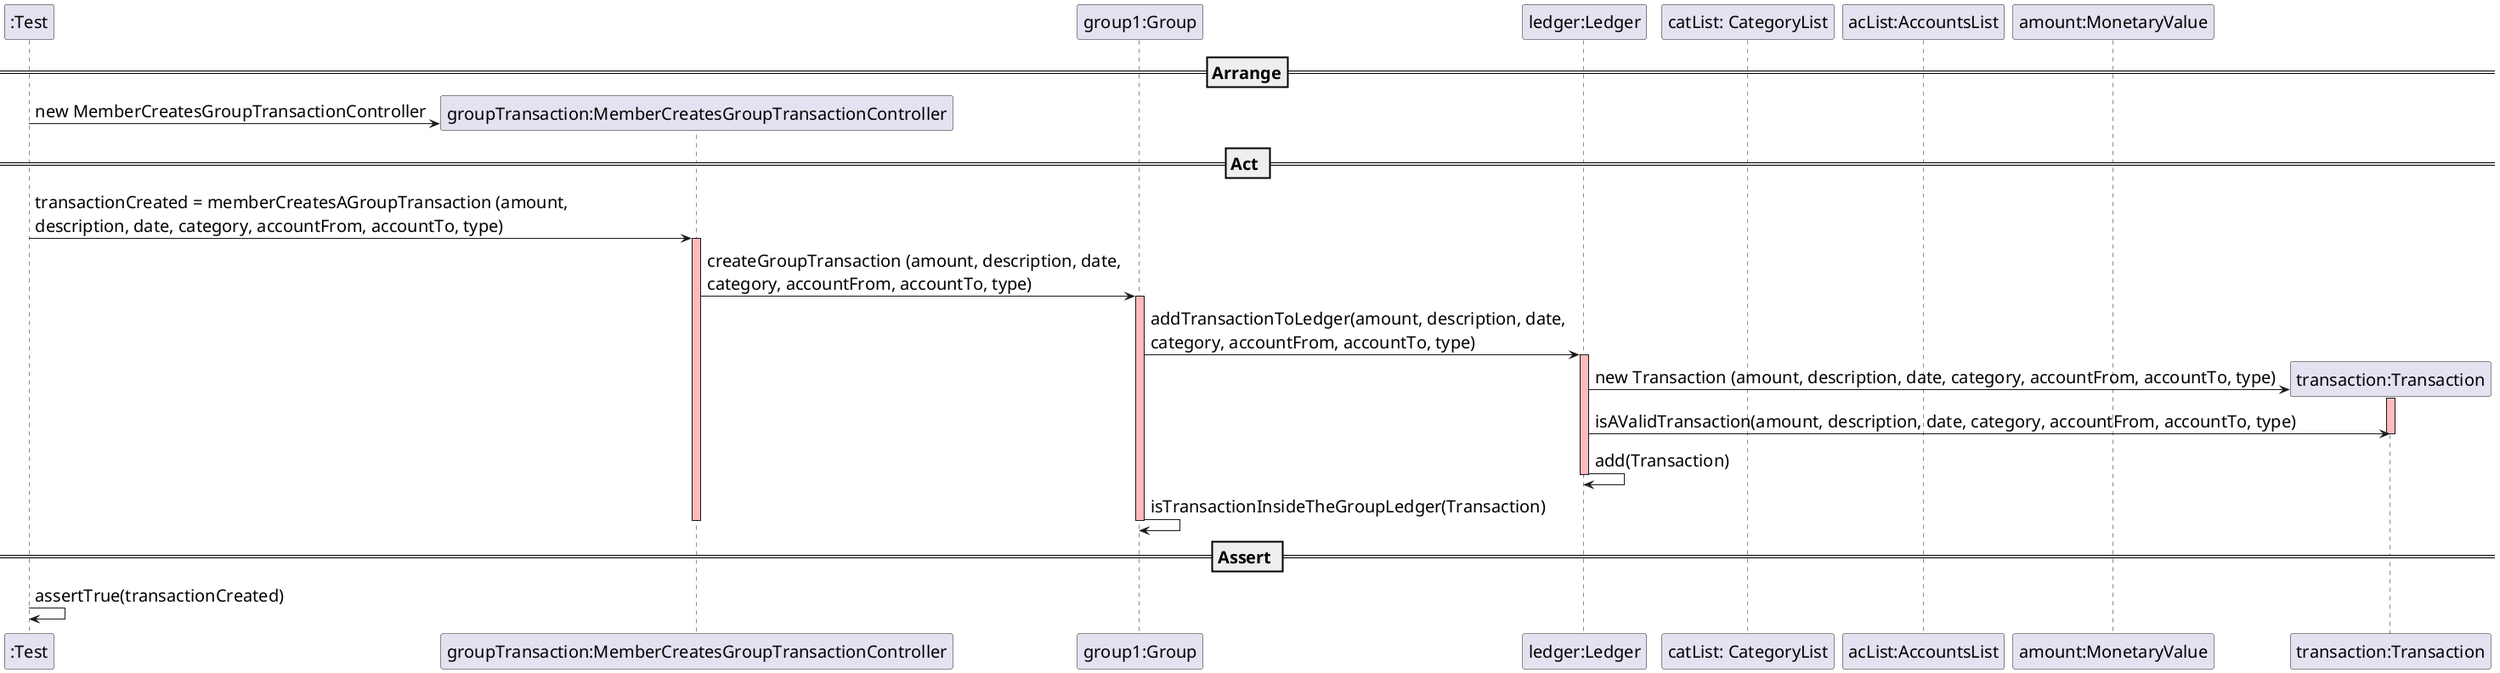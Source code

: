 @startuml

skinparam DefaultFontSize 20

create ":Test"

==Arrange==
create "groupTransaction:MemberCreatesGroupTransactionController"
":Test" -> "groupTransaction:MemberCreatesGroupTransactionController" : new MemberCreatesGroupTransactionController

participant "group1:Group"
participant "ledger:Ledger"
participant "catList: CategoryList"
participant "acList:AccountsList"
participant "amount:MonetaryValue"

== Act ==

":Test" -> "groupTransaction:MemberCreatesGroupTransactionController" : transactionCreated = memberCreatesAGroupTransaction (amount, \ndescription, date, category, accountFrom, accountTo, type)
activate "groupTransaction:MemberCreatesGroupTransactionController"  #FFBBBB

"groupTransaction:MemberCreatesGroupTransactionController" -> "group1:Group" : createGroupTransaction (amount, description, date, \ncategory, accountFrom, accountTo, type)
activate "group1:Group"  #FFBBBB

"group1:Group" -> "ledger:Ledger" : addTransactionToLedger(amount, description, date, \ncategory, accountFrom, accountTo, type)
activate "ledger:Ledger"  #FFBBBB

create "transaction:Transaction"
"ledger:Ledger" -> "transaction:Transaction" : new Transaction (amount, description, date, category, accountFrom, accountTo, type)
activate "transaction:Transaction"  #FFBBBB

"ledger:Ledger" -> "transaction:Transaction" : isAValidTransaction(amount, description, date, category, accountFrom, accountTo, type)
deactivate "transaction:Transaction"  #FFBBBB

"ledger:Ledger" -> "ledger:Ledger": add(Transaction)
deactivate "ledger:Ledger"  #FFBBBB

"group1:Group" -> "group1:Group" : isTransactionInsideTheGroupLedger(Transaction)

deactivate "group1:Group"  #FFBBBB
deactivate "groupTransaction:MemberCreatesGroupTransactionController" #FFBBBB

== Assert ==

":Test" -> ":Test" : assertTrue(transactionCreated)

@enduml